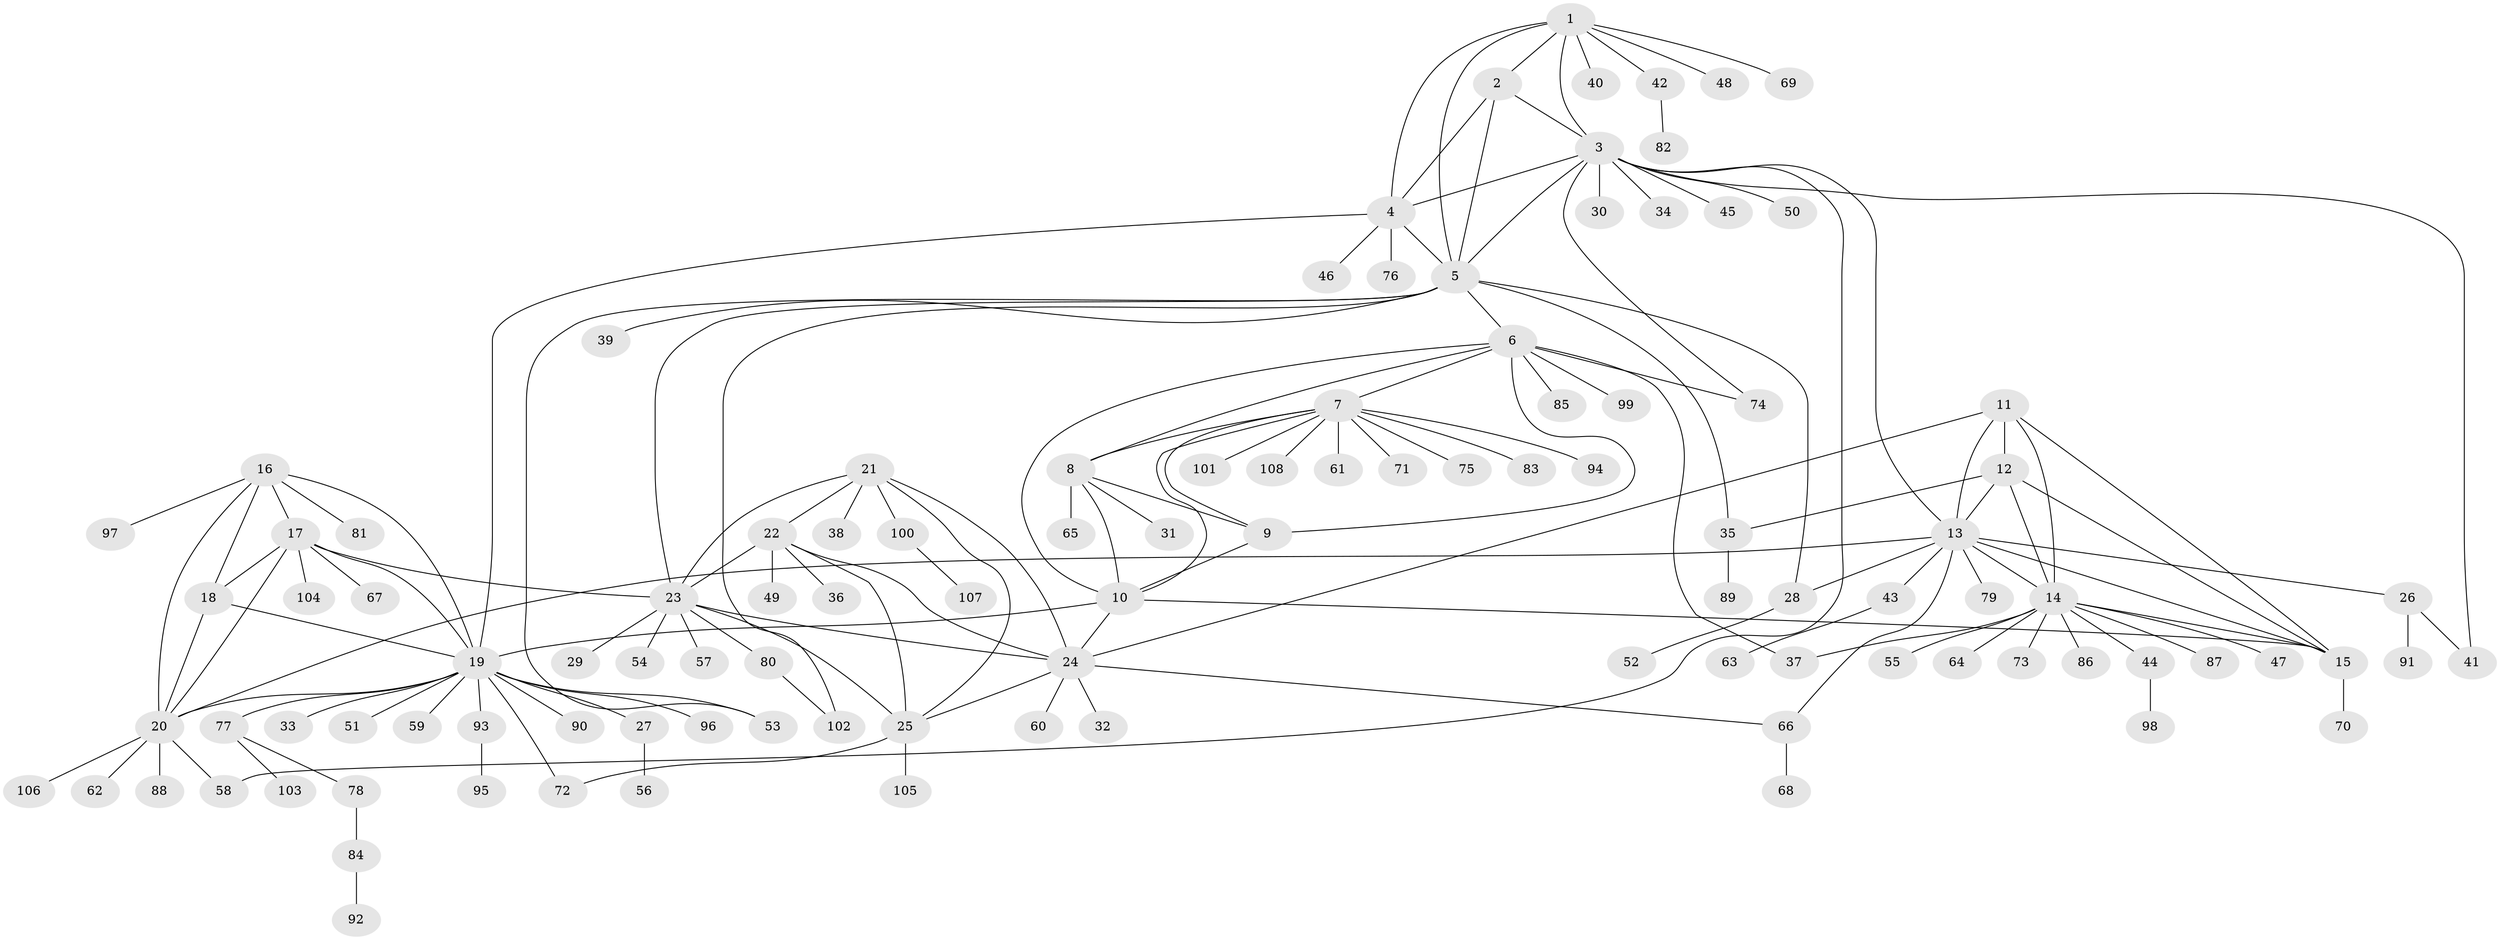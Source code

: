 // coarse degree distribution, {5: 0.21212121212121213, 7: 0.030303030303030304, 9: 0.06060606060606061, 4: 0.15151515151515152, 6: 0.09090909090909091, 10: 0.030303030303030304, 3: 0.06060606060606061, 2: 0.12121212121212122, 1: 0.24242424242424243}
// Generated by graph-tools (version 1.1) at 2025/52/03/04/25 22:52:38]
// undirected, 108 vertices, 153 edges
graph export_dot {
  node [color=gray90,style=filled];
  1;
  2;
  3;
  4;
  5;
  6;
  7;
  8;
  9;
  10;
  11;
  12;
  13;
  14;
  15;
  16;
  17;
  18;
  19;
  20;
  21;
  22;
  23;
  24;
  25;
  26;
  27;
  28;
  29;
  30;
  31;
  32;
  33;
  34;
  35;
  36;
  37;
  38;
  39;
  40;
  41;
  42;
  43;
  44;
  45;
  46;
  47;
  48;
  49;
  50;
  51;
  52;
  53;
  54;
  55;
  56;
  57;
  58;
  59;
  60;
  61;
  62;
  63;
  64;
  65;
  66;
  67;
  68;
  69;
  70;
  71;
  72;
  73;
  74;
  75;
  76;
  77;
  78;
  79;
  80;
  81;
  82;
  83;
  84;
  85;
  86;
  87;
  88;
  89;
  90;
  91;
  92;
  93;
  94;
  95;
  96;
  97;
  98;
  99;
  100;
  101;
  102;
  103;
  104;
  105;
  106;
  107;
  108;
  1 -- 2;
  1 -- 3;
  1 -- 4;
  1 -- 5;
  1 -- 40;
  1 -- 42;
  1 -- 48;
  1 -- 69;
  2 -- 3;
  2 -- 4;
  2 -- 5;
  3 -- 4;
  3 -- 5;
  3 -- 13;
  3 -- 30;
  3 -- 34;
  3 -- 41;
  3 -- 45;
  3 -- 50;
  3 -- 58;
  3 -- 74;
  4 -- 5;
  4 -- 19;
  4 -- 46;
  4 -- 76;
  5 -- 6;
  5 -- 23;
  5 -- 28;
  5 -- 35;
  5 -- 39;
  5 -- 53;
  5 -- 102;
  6 -- 7;
  6 -- 8;
  6 -- 9;
  6 -- 10;
  6 -- 37;
  6 -- 74;
  6 -- 85;
  6 -- 99;
  7 -- 8;
  7 -- 9;
  7 -- 10;
  7 -- 61;
  7 -- 71;
  7 -- 75;
  7 -- 83;
  7 -- 94;
  7 -- 101;
  7 -- 108;
  8 -- 9;
  8 -- 10;
  8 -- 31;
  8 -- 65;
  9 -- 10;
  10 -- 15;
  10 -- 19;
  10 -- 24;
  11 -- 12;
  11 -- 13;
  11 -- 14;
  11 -- 15;
  11 -- 24;
  12 -- 13;
  12 -- 14;
  12 -- 15;
  12 -- 35;
  13 -- 14;
  13 -- 15;
  13 -- 20;
  13 -- 26;
  13 -- 28;
  13 -- 43;
  13 -- 66;
  13 -- 79;
  14 -- 15;
  14 -- 37;
  14 -- 44;
  14 -- 47;
  14 -- 55;
  14 -- 64;
  14 -- 73;
  14 -- 86;
  14 -- 87;
  15 -- 70;
  16 -- 17;
  16 -- 18;
  16 -- 19;
  16 -- 20;
  16 -- 81;
  16 -- 97;
  17 -- 18;
  17 -- 19;
  17 -- 20;
  17 -- 23;
  17 -- 67;
  17 -- 104;
  18 -- 19;
  18 -- 20;
  19 -- 20;
  19 -- 27;
  19 -- 33;
  19 -- 51;
  19 -- 53;
  19 -- 59;
  19 -- 72;
  19 -- 77;
  19 -- 90;
  19 -- 93;
  19 -- 96;
  20 -- 58;
  20 -- 62;
  20 -- 88;
  20 -- 106;
  21 -- 22;
  21 -- 23;
  21 -- 24;
  21 -- 25;
  21 -- 38;
  21 -- 100;
  22 -- 23;
  22 -- 24;
  22 -- 25;
  22 -- 36;
  22 -- 49;
  23 -- 24;
  23 -- 25;
  23 -- 29;
  23 -- 54;
  23 -- 57;
  23 -- 80;
  24 -- 25;
  24 -- 32;
  24 -- 60;
  24 -- 66;
  25 -- 72;
  25 -- 105;
  26 -- 41;
  26 -- 91;
  27 -- 56;
  28 -- 52;
  35 -- 89;
  42 -- 82;
  43 -- 63;
  44 -- 98;
  66 -- 68;
  77 -- 78;
  77 -- 103;
  78 -- 84;
  80 -- 102;
  84 -- 92;
  93 -- 95;
  100 -- 107;
}
